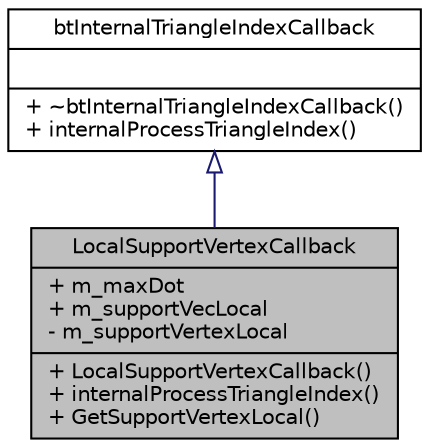 digraph G
{
  edge [fontname="Helvetica",fontsize="10",labelfontname="Helvetica",labelfontsize="10"];
  node [fontname="Helvetica",fontsize="10",shape=record];
  Node1 [label="{LocalSupportVertexCallback\n|+ m_maxDot\l+ m_supportVecLocal\l- m_supportVertexLocal\l|+ LocalSupportVertexCallback()\l+ internalProcessTriangleIndex()\l+ GetSupportVertexLocal()\l}",height=0.2,width=0.4,color="black", fillcolor="grey75", style="filled" fontcolor="black"];
  Node2 -> Node1 [dir=back,color="midnightblue",fontsize="10",style="solid",arrowtail="empty",fontname="Helvetica"];
  Node2 [label="{btInternalTriangleIndexCallback\n||+ ~btInternalTriangleIndexCallback()\l+ internalProcessTriangleIndex()\l}",height=0.2,width=0.4,color="black", fillcolor="white", style="filled",URL="$da/dfa/classbtInternalTriangleIndexCallback.html"];
}
